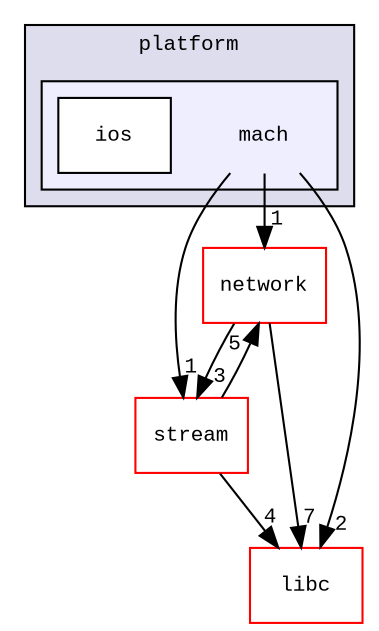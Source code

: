 digraph "src/tbox/platform/mach" {
  compound=true
  node [ fontsize="10", fontname="CourierNew"];
  edge [ labelfontsize="10", labelfontname="CourierNew"];
  subgraph clusterdir_3d9333e940592ee9d1dd6e9562262a64 {
    graph [ bgcolor="#ddddee", pencolor="black", label="platform" fontname="CourierNew", fontsize="10", URL="dir_3d9333e940592ee9d1dd6e9562262a64.html"]
  subgraph clusterdir_011473196ed8ebe7beba12e4b527a2fd {
    graph [ bgcolor="#eeeeff", pencolor="black", label="" URL="dir_011473196ed8ebe7beba12e4b527a2fd.html"];
    dir_011473196ed8ebe7beba12e4b527a2fd [shape=plaintext label="mach"];
    dir_6826892a876cc9a1f534bbdc797b2882 [shape=box label="ios" color="black" fillcolor="white" style="filled" URL="dir_6826892a876cc9a1f534bbdc797b2882.html"];
  }
  }
  dir_77896eeb272e278cd59cc65c4fde665c [shape=box label="network" fillcolor="white" style="filled" color="red" URL="dir_77896eeb272e278cd59cc65c4fde665c.html"];
  dir_097050573d8d31c571800575b2db96e7 [shape=box label="stream" fillcolor="white" style="filled" color="red" URL="dir_097050573d8d31c571800575b2db96e7.html"];
  dir_77f7a305e421ad7115258f9647362748 [shape=box label="libc" fillcolor="white" style="filled" color="red" URL="dir_77f7a305e421ad7115258f9647362748.html"];
  dir_011473196ed8ebe7beba12e4b527a2fd->dir_77896eeb272e278cd59cc65c4fde665c [headlabel="1", labeldistance=1.5 headhref="dir_000045_000027.html"];
  dir_011473196ed8ebe7beba12e4b527a2fd->dir_097050573d8d31c571800575b2db96e7 [headlabel="1", labeldistance=1.5 headhref="dir_000045_000055.html"];
  dir_011473196ed8ebe7beba12e4b527a2fd->dir_77f7a305e421ad7115258f9647362748 [headlabel="2", labeldistance=1.5 headhref="dir_000045_000011.html"];
  dir_77896eeb272e278cd59cc65c4fde665c->dir_097050573d8d31c571800575b2db96e7 [headlabel="3", labeldistance=1.5 headhref="dir_000027_000055.html"];
  dir_77896eeb272e278cd59cc65c4fde665c->dir_77f7a305e421ad7115258f9647362748 [headlabel="7", labeldistance=1.5 headhref="dir_000027_000011.html"];
  dir_097050573d8d31c571800575b2db96e7->dir_77896eeb272e278cd59cc65c4fde665c [headlabel="5", labeldistance=1.5 headhref="dir_000055_000027.html"];
  dir_097050573d8d31c571800575b2db96e7->dir_77f7a305e421ad7115258f9647362748 [headlabel="4", labeldistance=1.5 headhref="dir_000055_000011.html"];
}
